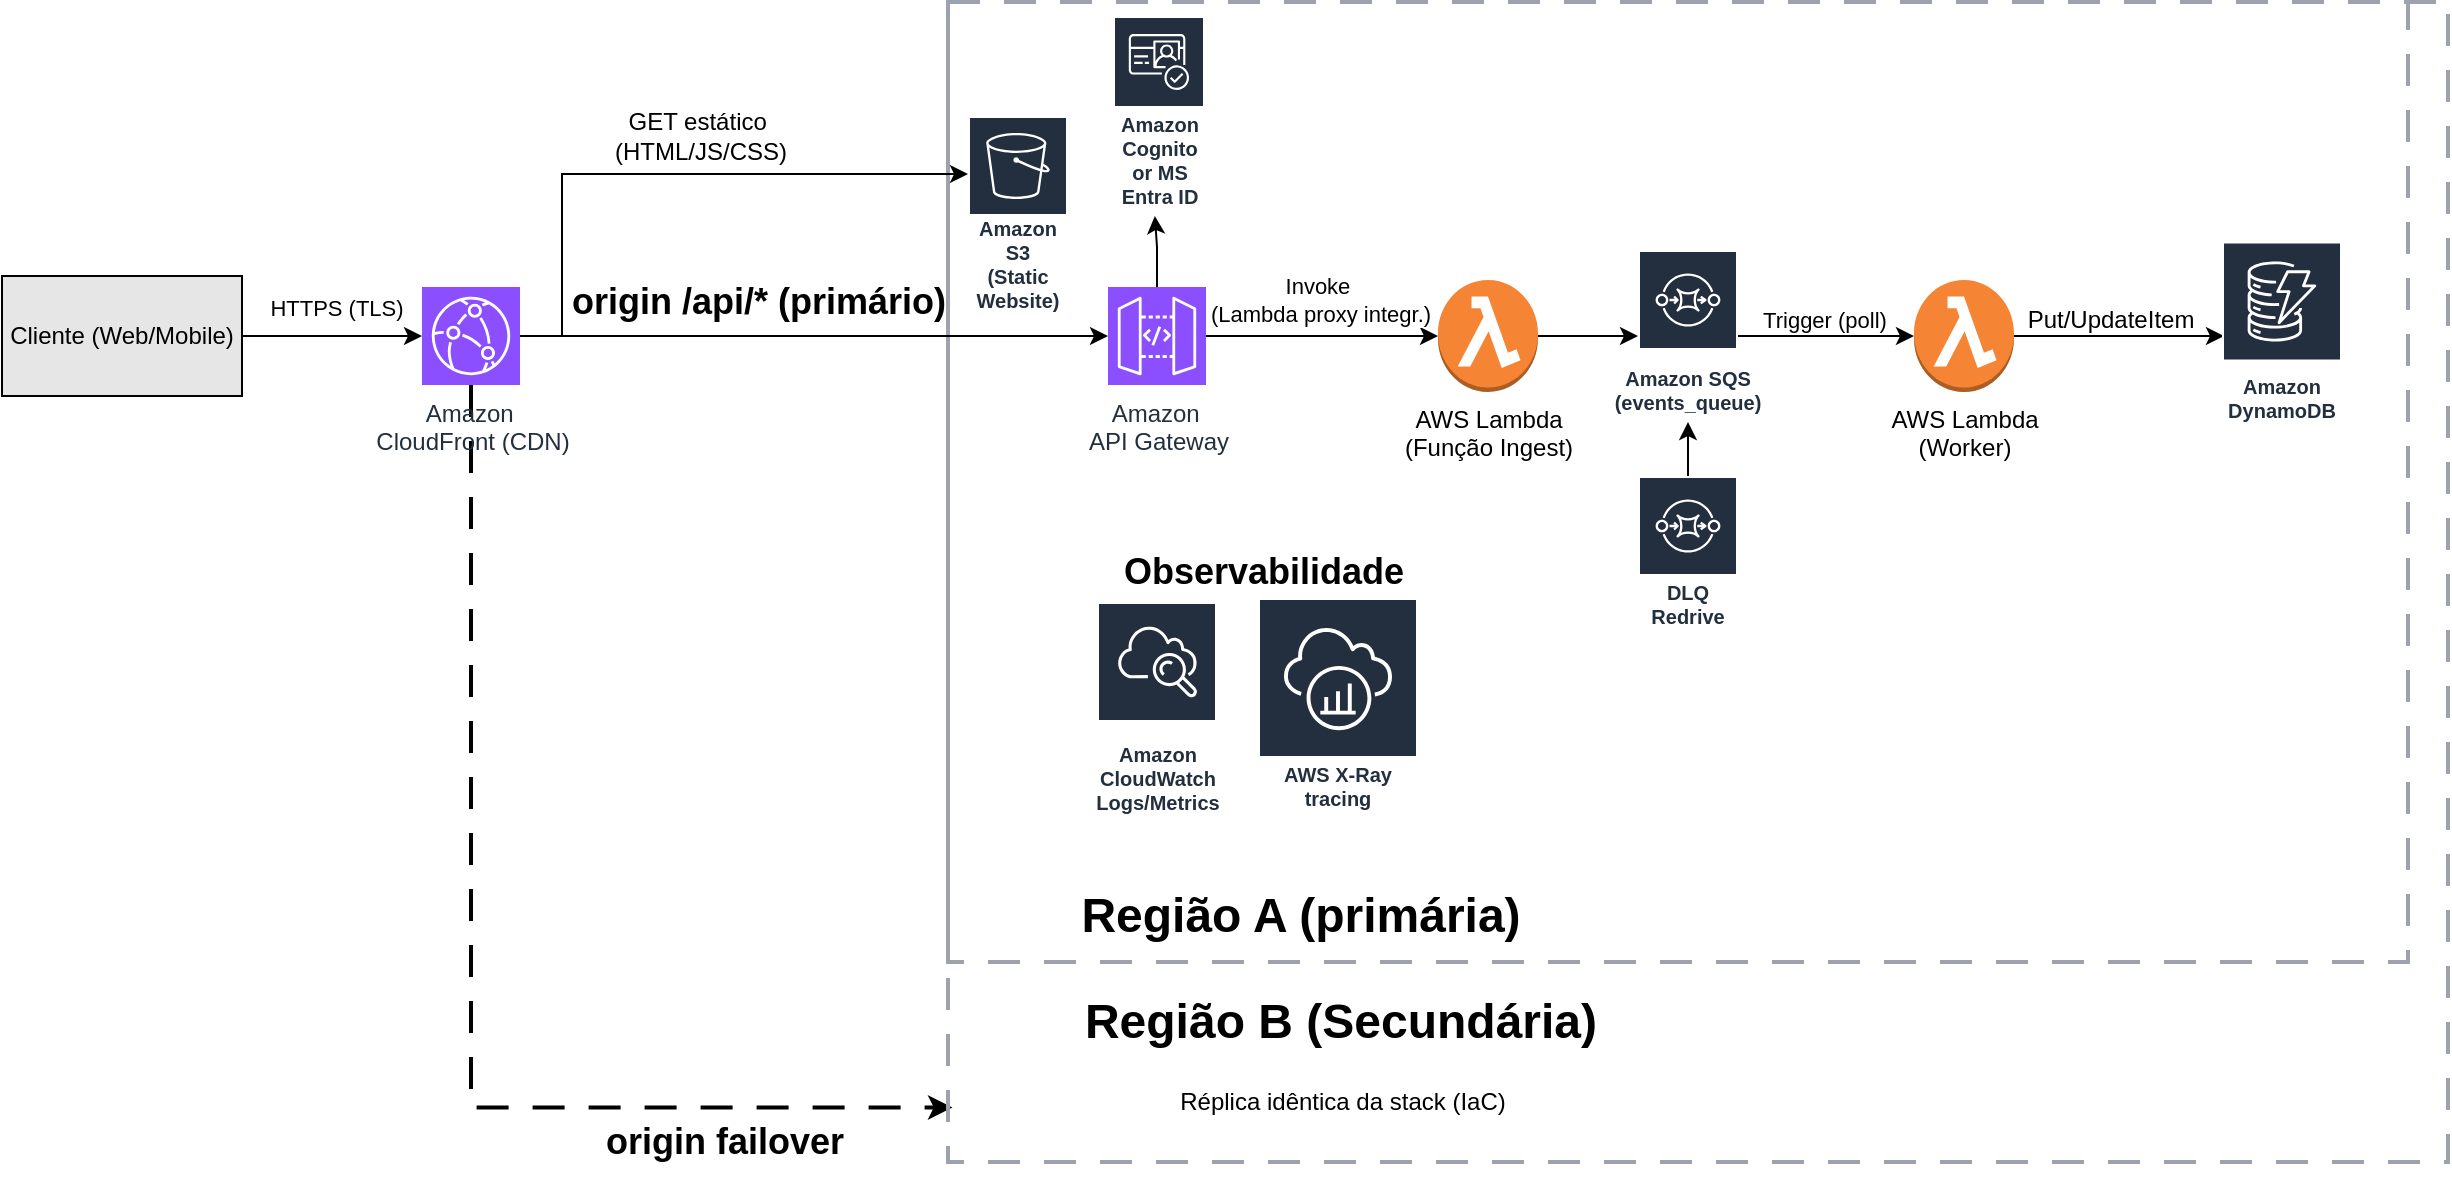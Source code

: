 <mxfile version="28.2.5">
  <diagram id="aws-evt-arch-awsicons" name="AWS Event-Driven Architecture">
    <mxGraphModel dx="1464" dy="644" grid="1" gridSize="10" guides="1" tooltips="1" connect="1" arrows="1" fold="1" page="1" pageScale="1.7" pageWidth="827" pageHeight="1169" math="0" shadow="0">
      <root>
        <mxCell id="0" />
        <mxCell id="1" parent="0" />
        <mxCell id="r9PJPDJ-vqEJvSPBoj-p-78" style="edgeStyle=orthogonalEdgeStyle;rounded=0;orthogonalLoop=1;jettySize=auto;html=1;entryX=0.003;entryY=0.953;entryDx=0;entryDy=0;entryPerimeter=0;dashed=1;dashPattern=8 6;strokeWidth=2;" edge="1" parent="1" source="r9PJPDJ-vqEJvSPBoj-p-10" target="r9PJPDJ-vqEJvSPBoj-p-69">
          <mxGeometry relative="1" as="geometry">
            <mxPoint x="254.5" y="580" as="targetPoint" />
            <Array as="points">
              <mxPoint x="254" y="593" />
            </Array>
          </mxGeometry>
        </mxCell>
        <mxCell id="r9PJPDJ-vqEJvSPBoj-p-69" value="" style="rounded=0;whiteSpace=wrap;html=1;dashed=1;dashPattern=8 6;strokeWidth=2;strokeColor=#9CA3AF;fillOpacity=0;" vertex="1" parent="1">
          <mxGeometry x="493" y="40" width="750" height="580" as="geometry" />
        </mxCell>
        <mxCell id="r9PJPDJ-vqEJvSPBoj-p-63" value="" style="rounded=0;whiteSpace=wrap;html=1;dashed=1;dashPattern=8 6;strokeWidth=2;strokeColor=#9CA3AF;fillOpacity=0;" vertex="1" parent="1">
          <mxGeometry x="493" y="40" width="730" height="480" as="geometry" />
        </mxCell>
        <mxCell id="r9PJPDJ-vqEJvSPBoj-p-1" value="Cliente (Web/Mobile)" style="rounded=0;whiteSpace=wrap;html=1;fillColor=#E6E6E6;" vertex="1" parent="1">
          <mxGeometry x="20" y="177" width="120" height="60" as="geometry" />
        </mxCell>
        <mxCell id="r9PJPDJ-vqEJvSPBoj-p-39" value="" style="edgeStyle=orthogonalEdgeStyle;rounded=0;orthogonalLoop=1;jettySize=auto;html=1;" edge="1" parent="1" source="r9PJPDJ-vqEJvSPBoj-p-3">
          <mxGeometry relative="1" as="geometry">
            <mxPoint x="596.429" y="147.0" as="targetPoint" />
          </mxGeometry>
        </mxCell>
        <mxCell id="r9PJPDJ-vqEJvSPBoj-p-3" value="Amazon&amp;nbsp;&lt;div&gt;API Gateway&lt;/div&gt;" style="sketch=0;points=[[0,0,0],[0.25,0,0],[0.5,0,0],[0.75,0,0],[1,0,0],[0,1,0],[0.25,1,0],[0.5,1,0],[0.75,1,0],[1,1,0],[0,0.25,0],[0,0.5,0],[0,0.75,0],[1,0.25,0],[1,0.5,0],[1,0.75,0]];outlineConnect=0;fontColor=#232F3E;fillColor=#8C4FFF;strokeColor=#ffffff;dashed=0;verticalLabelPosition=bottom;verticalAlign=top;align=center;html=1;fontSize=12;fontStyle=0;aspect=fixed;shape=mxgraph.aws4.resourceIcon;resIcon=mxgraph.aws4.api_gateway;" vertex="1" parent="1">
          <mxGeometry x="573" y="182.5" width="49" height="49" as="geometry" />
        </mxCell>
        <mxCell id="r9PJPDJ-vqEJvSPBoj-p-43" value="" style="edgeStyle=orthogonalEdgeStyle;rounded=0;orthogonalLoop=1;jettySize=auto;html=1;" edge="1" parent="1" source="r9PJPDJ-vqEJvSPBoj-p-6" target="r9PJPDJ-vqEJvSPBoj-p-40">
          <mxGeometry relative="1" as="geometry" />
        </mxCell>
        <mxCell id="r9PJPDJ-vqEJvSPBoj-p-6" value="&lt;div&gt;AWS Lambda&lt;/div&gt;&lt;div&gt;(Função Ingest)&lt;/div&gt;" style="outlineConnect=0;dashed=0;verticalLabelPosition=bottom;verticalAlign=top;align=center;html=1;shape=mxgraph.aws3.lambda_function;fillColor=#F58534;gradientColor=none;" vertex="1" parent="1">
          <mxGeometry x="738" y="179" width="50" height="56" as="geometry" />
        </mxCell>
        <mxCell id="r9PJPDJ-vqEJvSPBoj-p-23" style="edgeStyle=orthogonalEdgeStyle;rounded=0;orthogonalLoop=1;jettySize=auto;html=1;" edge="1" parent="1" source="r9PJPDJ-vqEJvSPBoj-p-10" target="r9PJPDJ-vqEJvSPBoj-p-11">
          <mxGeometry relative="1" as="geometry">
            <mxPoint x="310" y="107" as="targetPoint" />
            <Array as="points">
              <mxPoint x="300" y="207" />
              <mxPoint x="300" y="126" />
            </Array>
          </mxGeometry>
        </mxCell>
        <mxCell id="r9PJPDJ-vqEJvSPBoj-p-10" value="Amazon&amp;nbsp;&lt;div&gt;CloudFront (CDN)&lt;/div&gt;" style="sketch=0;points=[[0,0,0],[0.25,0,0],[0.5,0,0],[0.75,0,0],[1,0,0],[0,1,0],[0.25,1,0],[0.5,1,0],[0.75,1,0],[1,1,0],[0,0.25,0],[0,0.5,0],[0,0.75,0],[1,0.25,0],[1,0.5,0],[1,0.75,0]];outlineConnect=0;fontColor=#232F3E;fillColor=#8C4FFF;strokeColor=#ffffff;dashed=0;verticalLabelPosition=bottom;verticalAlign=top;align=center;html=1;fontSize=12;fontStyle=0;aspect=fixed;shape=mxgraph.aws4.resourceIcon;resIcon=mxgraph.aws4.cloudfront;" vertex="1" parent="1">
          <mxGeometry x="230" y="182.5" width="49" height="49" as="geometry" />
        </mxCell>
        <mxCell id="r9PJPDJ-vqEJvSPBoj-p-11" value="&lt;div&gt;Amazon S3&lt;/div&gt;&lt;div&gt;(Static Website)&lt;/div&gt;" style="sketch=0;outlineConnect=0;fontColor=#232F3E;gradientColor=none;strokeColor=#ffffff;fillColor=#232F3E;dashed=0;verticalLabelPosition=middle;verticalAlign=bottom;align=center;html=1;whiteSpace=wrap;fontSize=10;fontStyle=1;spacing=3;shape=mxgraph.aws4.productIcon;prIcon=mxgraph.aws4.s3;" vertex="1" parent="1">
          <mxGeometry x="503" y="97" width="50" height="101.5" as="geometry" />
        </mxCell>
        <mxCell id="r9PJPDJ-vqEJvSPBoj-p-12" style="edgeStyle=orthogonalEdgeStyle;rounded=0;orthogonalLoop=1;jettySize=auto;html=1;entryX=0;entryY=0.5;entryDx=0;entryDy=0;entryPerimeter=0;" edge="1" parent="1" source="r9PJPDJ-vqEJvSPBoj-p-1" target="r9PJPDJ-vqEJvSPBoj-p-10">
          <mxGeometry relative="1" as="geometry" />
        </mxCell>
        <mxCell id="r9PJPDJ-vqEJvSPBoj-p-13" value="HTTPS (TLS)" style="edgeLabel;html=1;align=center;verticalAlign=middle;resizable=0;points=[];" vertex="1" connectable="0" parent="r9PJPDJ-vqEJvSPBoj-p-12">
          <mxGeometry x="-0.32" y="3" relative="1" as="geometry">
            <mxPoint x="16" y="-11" as="offset" />
          </mxGeometry>
        </mxCell>
        <mxCell id="r9PJPDJ-vqEJvSPBoj-p-22" style="edgeStyle=orthogonalEdgeStyle;rounded=0;orthogonalLoop=1;jettySize=auto;html=1;entryX=0;entryY=0.5;entryDx=0;entryDy=0;entryPerimeter=0;" edge="1" parent="1" source="r9PJPDJ-vqEJvSPBoj-p-3" target="r9PJPDJ-vqEJvSPBoj-p-6">
          <mxGeometry relative="1" as="geometry" />
        </mxCell>
        <mxCell id="r9PJPDJ-vqEJvSPBoj-p-33" value="&lt;div&gt;Invoke&amp;nbsp;&lt;/div&gt;&lt;div&gt;&lt;span style=&quot;background-color: light-dark(#ffffff, var(--ge-dark-color, #121212)); color: light-dark(rgb(0, 0, 0), rgb(255, 255, 255));&quot;&gt;(Lambda&amp;nbsp;&lt;/span&gt;&lt;span style=&quot;color: light-dark(rgb(0, 0, 0), rgb(255, 255, 255)); background-color: light-dark(#ffffff, var(--ge-dark-color, #121212));&quot;&gt;proxy integr.)&lt;/span&gt;&lt;/div&gt;" style="edgeLabel;html=1;align=center;verticalAlign=middle;resizable=0;points=[];" vertex="1" connectable="0" parent="r9PJPDJ-vqEJvSPBoj-p-22">
          <mxGeometry x="-0.267" y="-8" relative="1" as="geometry">
            <mxPoint x="14" y="-26" as="offset" />
          </mxGeometry>
        </mxCell>
        <mxCell id="r9PJPDJ-vqEJvSPBoj-p-25" value="GET estático&amp;nbsp;&lt;div&gt;(HTML/JS/CSS)&lt;/div&gt;" style="text;html=1;align=center;verticalAlign=middle;resizable=0;points=[];autosize=1;strokeColor=none;fillColor=none;" vertex="1" parent="1">
          <mxGeometry x="314" y="87" width="110" height="40" as="geometry" />
        </mxCell>
        <mxCell id="r9PJPDJ-vqEJvSPBoj-p-28" style="edgeStyle=orthogonalEdgeStyle;rounded=0;orthogonalLoop=1;jettySize=auto;html=1;entryX=0;entryY=0.5;entryDx=0;entryDy=0;entryPerimeter=0;" edge="1" parent="1" source="r9PJPDJ-vqEJvSPBoj-p-10" target="r9PJPDJ-vqEJvSPBoj-p-3">
          <mxGeometry relative="1" as="geometry" />
        </mxCell>
        <mxCell id="r9PJPDJ-vqEJvSPBoj-p-34" value="Amazon Cognito or MS Entra ID" style="sketch=0;outlineConnect=0;fontColor=#232F3E;gradientColor=none;strokeColor=#ffffff;fillColor=#232F3E;dashed=0;verticalLabelPosition=middle;verticalAlign=bottom;align=center;html=1;whiteSpace=wrap;fontSize=10;fontStyle=1;spacing=3;shape=mxgraph.aws4.productIcon;prIcon=mxgraph.aws4.cognito;" vertex="1" parent="1">
          <mxGeometry x="575.5" y="47" width="46" height="100" as="geometry" />
        </mxCell>
        <mxCell id="r9PJPDJ-vqEJvSPBoj-p-52" style="edgeStyle=orthogonalEdgeStyle;rounded=0;orthogonalLoop=1;jettySize=auto;html=1;" edge="1" parent="1" source="r9PJPDJ-vqEJvSPBoj-p-40" target="r9PJPDJ-vqEJvSPBoj-p-50">
          <mxGeometry relative="1" as="geometry" />
        </mxCell>
        <mxCell id="r9PJPDJ-vqEJvSPBoj-p-53" value="Trigger (poll)" style="edgeLabel;html=1;align=center;verticalAlign=middle;resizable=0;points=[];" vertex="1" connectable="0" parent="r9PJPDJ-vqEJvSPBoj-p-52">
          <mxGeometry x="-0.288" y="-2" relative="1" as="geometry">
            <mxPoint x="11" y="-10" as="offset" />
          </mxGeometry>
        </mxCell>
        <mxCell id="r9PJPDJ-vqEJvSPBoj-p-40" value="Amazon&amp;nbsp;&lt;span style=&quot;background-color: transparent; color: light-dark(rgb(35, 47, 62), rgb(189, 199, 212));&quot;&gt;SQS (&lt;/span&gt;events_&lt;span style=&quot;background-color: transparent; color: light-dark(rgb(35, 47, 62), rgb(189, 199, 212));&quot;&gt;queue&lt;/span&gt;&lt;span style=&quot;background-color: transparent; color: light-dark(rgb(35, 47, 62), rgb(189, 199, 212));&quot;&gt;)&lt;/span&gt;" style="sketch=0;outlineConnect=0;fontColor=#232F3E;gradientColor=none;strokeColor=#ffffff;fillColor=#232F3E;dashed=0;verticalLabelPosition=middle;verticalAlign=bottom;align=center;html=1;whiteSpace=wrap;fontSize=10;fontStyle=1;spacing=3;shape=mxgraph.aws4.productIcon;prIcon=mxgraph.aws4.sqs;" vertex="1" parent="1">
          <mxGeometry x="838" y="164" width="50" height="86" as="geometry" />
        </mxCell>
        <mxCell id="r9PJPDJ-vqEJvSPBoj-p-48" style="edgeStyle=orthogonalEdgeStyle;rounded=0;orthogonalLoop=1;jettySize=auto;html=1;" edge="1" parent="1" source="r9PJPDJ-vqEJvSPBoj-p-44" target="r9PJPDJ-vqEJvSPBoj-p-40">
          <mxGeometry relative="1" as="geometry" />
        </mxCell>
        <mxCell id="r9PJPDJ-vqEJvSPBoj-p-44" value="DLQ&lt;div&gt;Redrive&lt;/div&gt;" style="sketch=0;outlineConnect=0;fontColor=#232F3E;gradientColor=none;strokeColor=#ffffff;fillColor=#232F3E;dashed=0;verticalLabelPosition=middle;verticalAlign=bottom;align=center;html=1;whiteSpace=wrap;fontSize=10;fontStyle=1;spacing=3;shape=mxgraph.aws4.productIcon;prIcon=mxgraph.aws4.sqs;" vertex="1" parent="1">
          <mxGeometry x="838" y="277" width="50" height="80" as="geometry" />
        </mxCell>
        <mxCell id="r9PJPDJ-vqEJvSPBoj-p-60" style="edgeStyle=orthogonalEdgeStyle;rounded=0;orthogonalLoop=1;jettySize=auto;html=1;" edge="1" parent="1" source="r9PJPDJ-vqEJvSPBoj-p-50">
          <mxGeometry relative="1" as="geometry">
            <mxPoint x="1131" y="207.0" as="targetPoint" />
          </mxGeometry>
        </mxCell>
        <mxCell id="r9PJPDJ-vqEJvSPBoj-p-50" value="&lt;div&gt;AWS Lambda&lt;/div&gt;&lt;div&gt;(Worker)&lt;/div&gt;" style="outlineConnect=0;dashed=0;verticalLabelPosition=bottom;verticalAlign=top;align=center;html=1;shape=mxgraph.aws3.lambda_function;fillColor=#F58534;gradientColor=none;" vertex="1" parent="1">
          <mxGeometry x="976" y="179" width="50" height="56" as="geometry" />
        </mxCell>
        <mxCell id="r9PJPDJ-vqEJvSPBoj-p-54" value="Amazon DynamoDB" style="sketch=0;outlineConnect=0;fontColor=#232F3E;gradientColor=none;strokeColor=#ffffff;fillColor=#232F3E;dashed=0;verticalLabelPosition=middle;verticalAlign=bottom;align=center;html=1;whiteSpace=wrap;fontSize=10;fontStyle=1;spacing=3;shape=mxgraph.aws4.productIcon;prIcon=mxgraph.aws4.dynamodb;" vertex="1" parent="1">
          <mxGeometry x="1130" y="159.75" width="60" height="94.5" as="geometry" />
        </mxCell>
        <mxCell id="r9PJPDJ-vqEJvSPBoj-p-61" value="Put/UpdateItem" style="text;html=1;align=center;verticalAlign=middle;resizable=0;points=[];autosize=1;strokeColor=none;fillColor=none;" vertex="1" parent="1">
          <mxGeometry x="1019" y="184" width="110" height="30" as="geometry" />
        </mxCell>
        <mxCell id="r9PJPDJ-vqEJvSPBoj-p-62" value="Amazon CloudWatch&lt;div&gt;Logs/Metrics&lt;/div&gt;" style="sketch=0;outlineConnect=0;fontColor=#232F3E;gradientColor=none;strokeColor=#ffffff;fillColor=#232F3E;dashed=0;verticalLabelPosition=middle;verticalAlign=bottom;align=center;html=1;whiteSpace=wrap;fontSize=10;fontStyle=1;spacing=3;shape=mxgraph.aws4.productIcon;prIcon=mxgraph.aws4.cloudwatch;" vertex="1" parent="1">
          <mxGeometry x="567.5" y="340" width="60" height="110" as="geometry" />
        </mxCell>
        <mxCell id="r9PJPDJ-vqEJvSPBoj-p-64" value="&lt;span style=&quot;text-wrap-mode: wrap;&quot;&gt;&lt;b&gt;&lt;font style=&quot;font-size: 18px;&quot;&gt;Observabilidade&amp;nbsp;&lt;/font&gt;&lt;/b&gt;&lt;/span&gt;" style="text;html=1;align=center;verticalAlign=middle;resizable=0;points=[];autosize=1;strokeColor=none;fillColor=none;" vertex="1" parent="1">
          <mxGeometry x="567.5" y="305" width="170" height="40" as="geometry" />
        </mxCell>
        <mxCell id="r9PJPDJ-vqEJvSPBoj-p-66" value="AWS X-Ray&lt;div&gt;tracing&lt;/div&gt;" style="sketch=0;outlineConnect=0;fontColor=#232F3E;gradientColor=none;strokeColor=#ffffff;fillColor=#232F3E;dashed=0;verticalLabelPosition=middle;verticalAlign=bottom;align=center;html=1;whiteSpace=wrap;fontSize=10;fontStyle=1;spacing=3;shape=mxgraph.aws4.productIcon;prIcon=mxgraph.aws4.xray;" vertex="1" parent="1">
          <mxGeometry x="648" y="338" width="80" height="110" as="geometry" />
        </mxCell>
        <mxCell id="r9PJPDJ-vqEJvSPBoj-p-68" value="&lt;b&gt;&lt;font style=&quot;font-size: 24px;&quot;&gt;Região A (primária)&lt;/font&gt;&lt;/b&gt;" style="text;html=1;align=center;verticalAlign=middle;resizable=0;points=[];autosize=1;strokeColor=none;fillColor=none;" vertex="1" parent="1">
          <mxGeometry x="549" y="477" width="240" height="40" as="geometry" />
        </mxCell>
        <mxCell id="r9PJPDJ-vqEJvSPBoj-p-70" value="&lt;b&gt;&lt;font style=&quot;font-size: 24px;&quot;&gt;Região B (Secundária)&lt;/font&gt;&lt;/b&gt;" style="text;html=1;align=center;verticalAlign=middle;resizable=0;points=[];autosize=1;strokeColor=none;fillColor=none;" vertex="1" parent="1">
          <mxGeometry x="549" y="530" width="280" height="40" as="geometry" />
        </mxCell>
        <mxCell id="r9PJPDJ-vqEJvSPBoj-p-71" value="&lt;div&gt;Réplica idêntica da stack (IaC)&lt;/div&gt;" style="text;html=1;align=center;verticalAlign=middle;resizable=0;points=[];autosize=1;strokeColor=none;fillColor=none;" vertex="1" parent="1">
          <mxGeometry x="595" y="575" width="190" height="30" as="geometry" />
        </mxCell>
        <mxCell id="r9PJPDJ-vqEJvSPBoj-p-76" value="&lt;b&gt;&lt;font style=&quot;font-size: 18px;&quot;&gt;origin /api/* (primário)&lt;/font&gt;&lt;/b&gt;" style="text;html=1;align=center;verticalAlign=middle;resizable=0;points=[];autosize=1;strokeColor=none;fillColor=none;" vertex="1" parent="1">
          <mxGeometry x="293" y="170" width="210" height="40" as="geometry" />
        </mxCell>
        <mxCell id="r9PJPDJ-vqEJvSPBoj-p-82" value="&lt;b&gt;&lt;font style=&quot;font-size: 18px;&quot;&gt;origin failover&lt;/font&gt;&lt;/b&gt;" style="text;html=1;align=center;verticalAlign=middle;resizable=0;points=[];autosize=1;strokeColor=none;fillColor=none;" vertex="1" parent="1">
          <mxGeometry x="311" y="590" width="140" height="40" as="geometry" />
        </mxCell>
      </root>
    </mxGraphModel>
  </diagram>
</mxfile>
